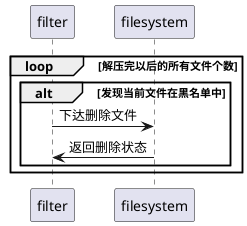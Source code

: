 @startuml filter
loop 解压完以后的所有文件个数
alt 发现当前文件在黑名单中
    filter -> filesystem: 下达删除文件
    filesystem -> filter: 返回删除状态
end
end
@enduml
